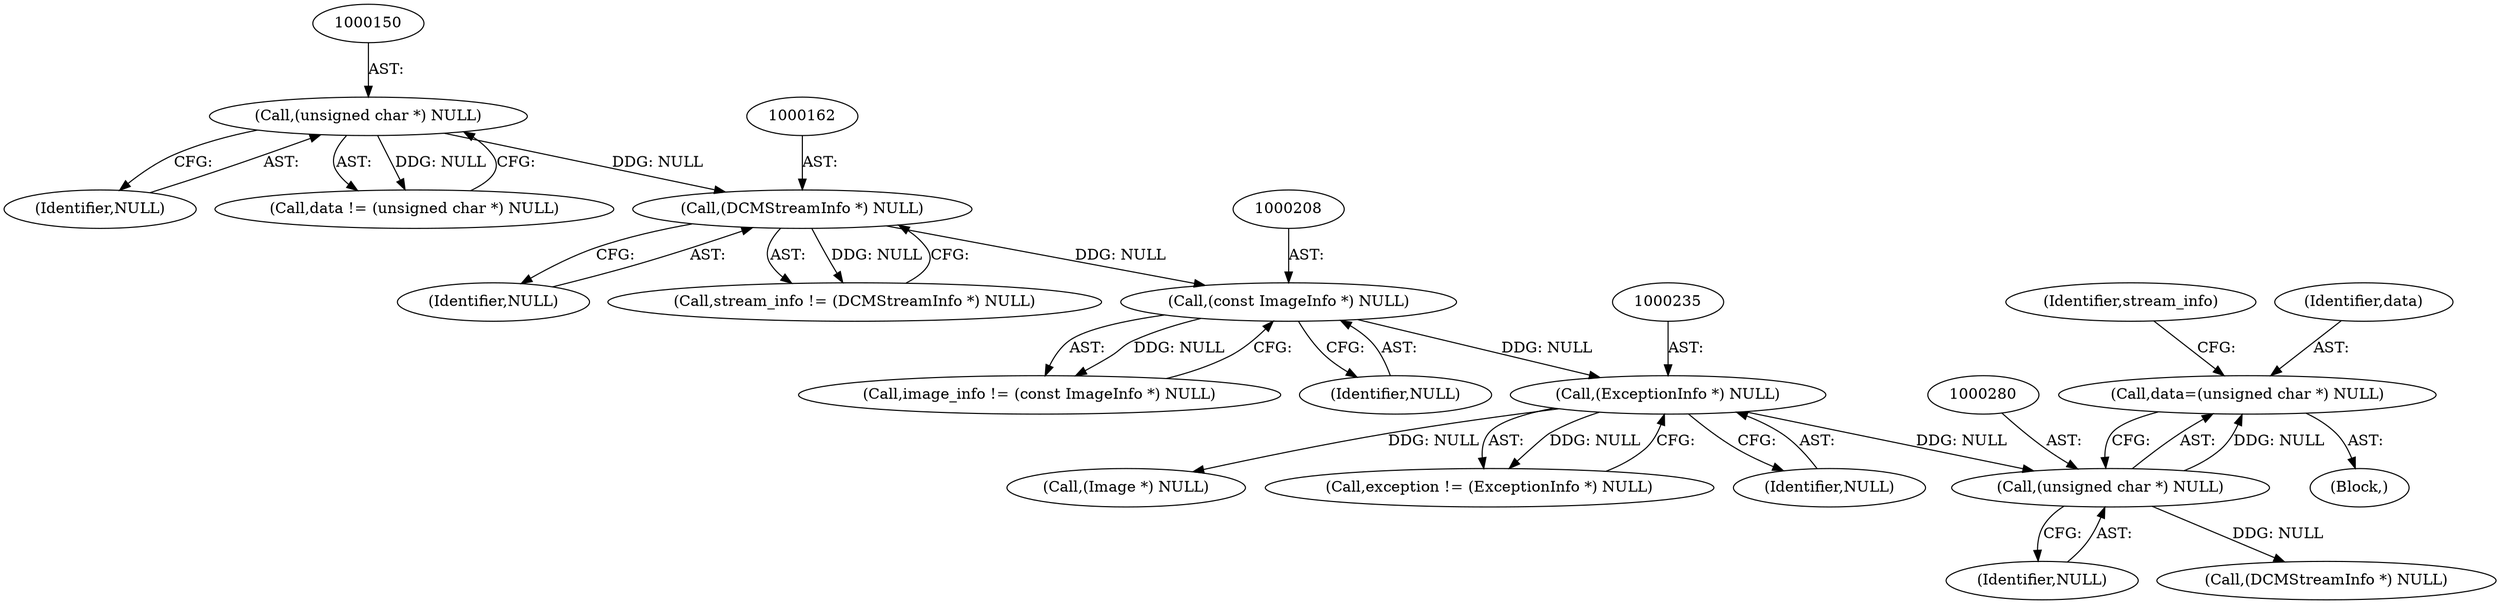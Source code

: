 digraph "0_ImageMagick_9f375e7080a2c1044cd546854d0548b4bfb429d0@pointer" {
"1000277" [label="(Call,data=(unsigned char *) NULL)"];
"1000279" [label="(Call,(unsigned char *) NULL)"];
"1000234" [label="(Call,(ExceptionInfo *) NULL)"];
"1000207" [label="(Call,(const ImageInfo *) NULL)"];
"1000161" [label="(Call,(DCMStreamInfo *) NULL)"];
"1000149" [label="(Call,(unsigned char *) NULL)"];
"1000281" [label="(Identifier,NULL)"];
"1000283" [label="(Identifier,stream_info)"];
"1000163" [label="(Identifier,NULL)"];
"1000161" [label="(Call,(DCMStreamInfo *) NULL)"];
"1000151" [label="(Identifier,NULL)"];
"1000147" [label="(Call,data != (unsigned char *) NULL)"];
"1000232" [label="(Call,exception != (ExceptionInfo *) NULL)"];
"1000209" [label="(Identifier,NULL)"];
"1000149" [label="(Call,(unsigned char *) NULL)"];
"1000207" [label="(Call,(const ImageInfo *) NULL)"];
"1000236" [label="(Identifier,NULL)"];
"1000234" [label="(Call,(ExceptionInfo *) NULL)"];
"1000264" [label="(Call,(Image *) NULL)"];
"1000278" [label="(Identifier,data)"];
"1000277" [label="(Call,data=(unsigned char *) NULL)"];
"1000279" [label="(Call,(unsigned char *) NULL)"];
"1000159" [label="(Call,stream_info != (DCMStreamInfo *) NULL)"];
"1000205" [label="(Call,image_info != (const ImageInfo *) NULL)"];
"1000293" [label="(Call,(DCMStreamInfo *) NULL)"];
"1000144" [label="(Block,)"];
"1000277" -> "1000144"  [label="AST: "];
"1000277" -> "1000279"  [label="CFG: "];
"1000278" -> "1000277"  [label="AST: "];
"1000279" -> "1000277"  [label="AST: "];
"1000283" -> "1000277"  [label="CFG: "];
"1000279" -> "1000277"  [label="DDG: NULL"];
"1000279" -> "1000281"  [label="CFG: "];
"1000280" -> "1000279"  [label="AST: "];
"1000281" -> "1000279"  [label="AST: "];
"1000234" -> "1000279"  [label="DDG: NULL"];
"1000279" -> "1000293"  [label="DDG: NULL"];
"1000234" -> "1000232"  [label="AST: "];
"1000234" -> "1000236"  [label="CFG: "];
"1000235" -> "1000234"  [label="AST: "];
"1000236" -> "1000234"  [label="AST: "];
"1000232" -> "1000234"  [label="CFG: "];
"1000234" -> "1000232"  [label="DDG: NULL"];
"1000207" -> "1000234"  [label="DDG: NULL"];
"1000234" -> "1000264"  [label="DDG: NULL"];
"1000207" -> "1000205"  [label="AST: "];
"1000207" -> "1000209"  [label="CFG: "];
"1000208" -> "1000207"  [label="AST: "];
"1000209" -> "1000207"  [label="AST: "];
"1000205" -> "1000207"  [label="CFG: "];
"1000207" -> "1000205"  [label="DDG: NULL"];
"1000161" -> "1000207"  [label="DDG: NULL"];
"1000161" -> "1000159"  [label="AST: "];
"1000161" -> "1000163"  [label="CFG: "];
"1000162" -> "1000161"  [label="AST: "];
"1000163" -> "1000161"  [label="AST: "];
"1000159" -> "1000161"  [label="CFG: "];
"1000161" -> "1000159"  [label="DDG: NULL"];
"1000149" -> "1000161"  [label="DDG: NULL"];
"1000149" -> "1000147"  [label="AST: "];
"1000149" -> "1000151"  [label="CFG: "];
"1000150" -> "1000149"  [label="AST: "];
"1000151" -> "1000149"  [label="AST: "];
"1000147" -> "1000149"  [label="CFG: "];
"1000149" -> "1000147"  [label="DDG: NULL"];
}
